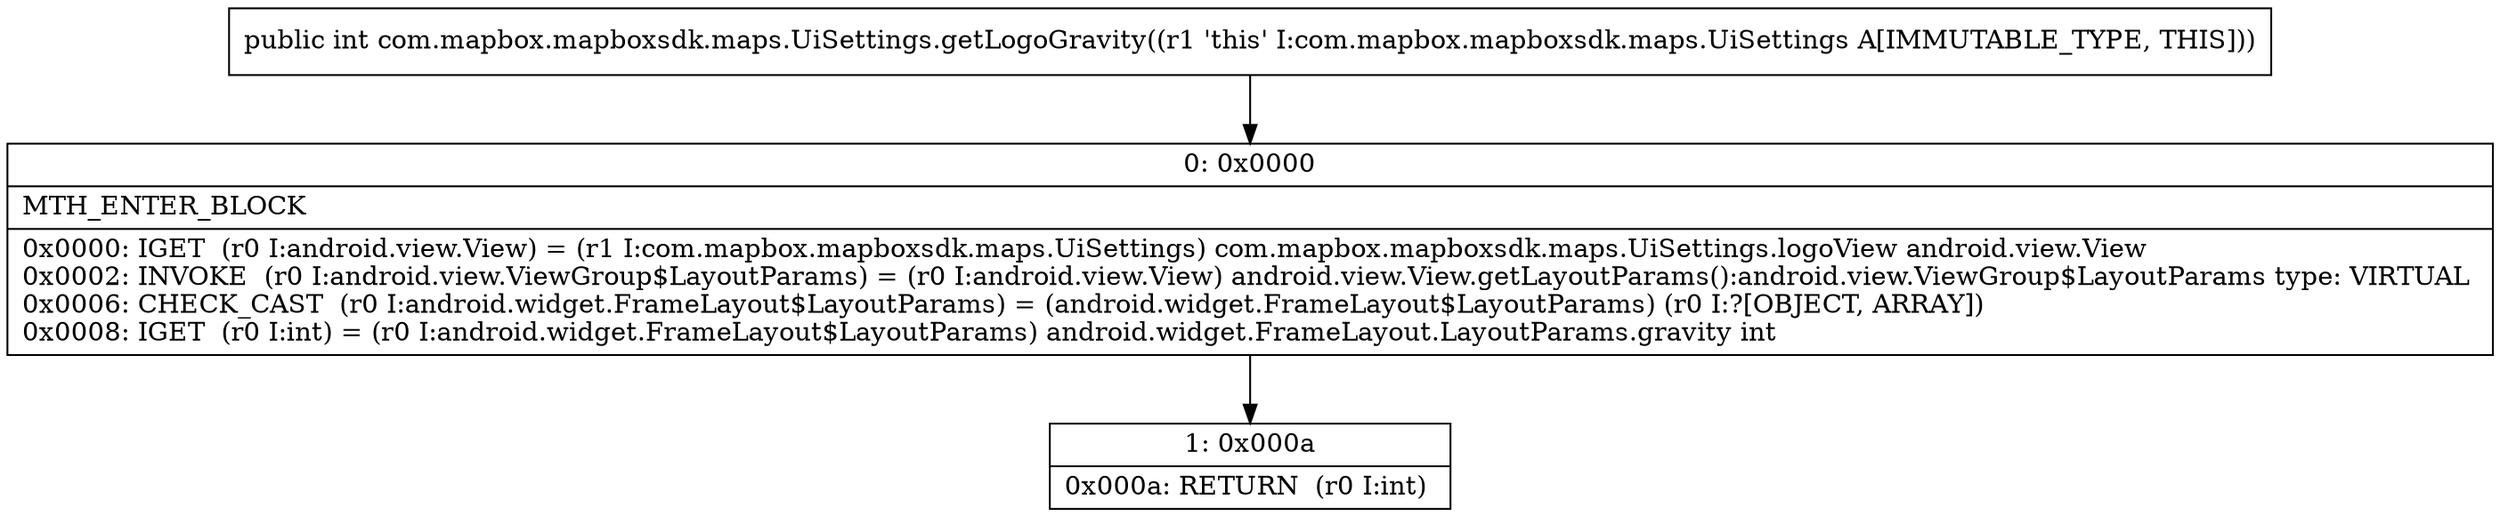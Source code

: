 digraph "CFG forcom.mapbox.mapboxsdk.maps.UiSettings.getLogoGravity()I" {
Node_0 [shape=record,label="{0\:\ 0x0000|MTH_ENTER_BLOCK\l|0x0000: IGET  (r0 I:android.view.View) = (r1 I:com.mapbox.mapboxsdk.maps.UiSettings) com.mapbox.mapboxsdk.maps.UiSettings.logoView android.view.View \l0x0002: INVOKE  (r0 I:android.view.ViewGroup$LayoutParams) = (r0 I:android.view.View) android.view.View.getLayoutParams():android.view.ViewGroup$LayoutParams type: VIRTUAL \l0x0006: CHECK_CAST  (r0 I:android.widget.FrameLayout$LayoutParams) = (android.widget.FrameLayout$LayoutParams) (r0 I:?[OBJECT, ARRAY]) \l0x0008: IGET  (r0 I:int) = (r0 I:android.widget.FrameLayout$LayoutParams) android.widget.FrameLayout.LayoutParams.gravity int \l}"];
Node_1 [shape=record,label="{1\:\ 0x000a|0x000a: RETURN  (r0 I:int) \l}"];
MethodNode[shape=record,label="{public int com.mapbox.mapboxsdk.maps.UiSettings.getLogoGravity((r1 'this' I:com.mapbox.mapboxsdk.maps.UiSettings A[IMMUTABLE_TYPE, THIS])) }"];
MethodNode -> Node_0;
Node_0 -> Node_1;
}

